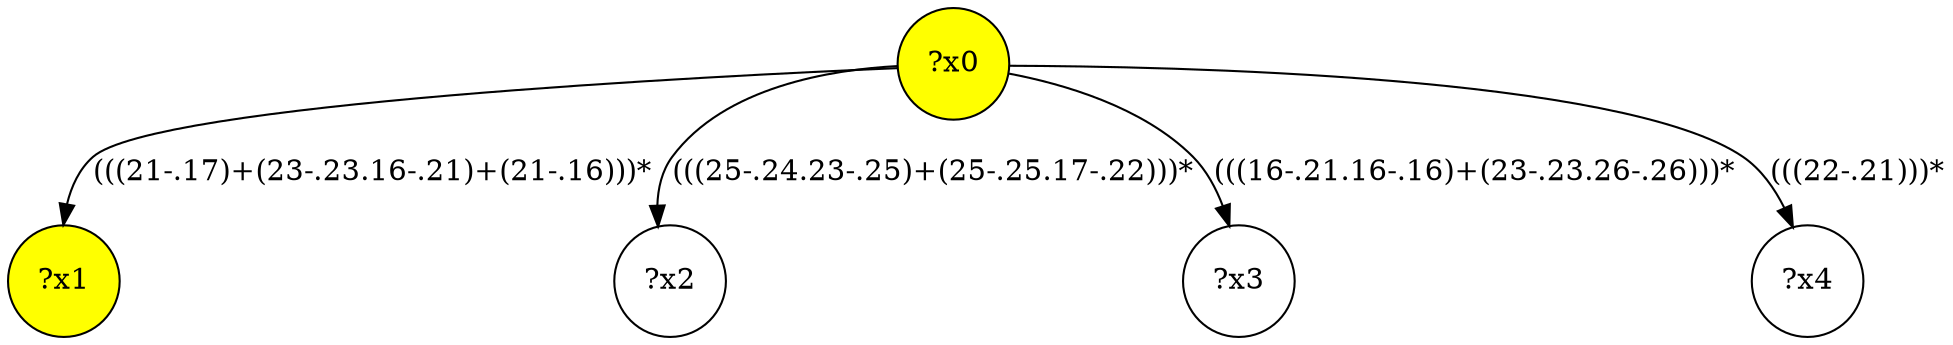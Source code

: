 digraph g {
	x0 [fillcolor="yellow", style="filled," shape=circle, label="?x0"];
	x1 [fillcolor="yellow", style="filled," shape=circle, label="?x1"];
	x0 -> x1 [label="(((21-.17)+(23-.23.16-.21)+(21-.16)))*"];
	x2 [shape=circle, label="?x2"];
	x0 -> x2 [label="(((25-.24.23-.25)+(25-.25.17-.22)))*"];
	x3 [shape=circle, label="?x3"];
	x0 -> x3 [label="(((16-.21.16-.16)+(23-.23.26-.26)))*"];
	x4 [shape=circle, label="?x4"];
	x0 -> x4 [label="(((22-.21)))*"];
}
